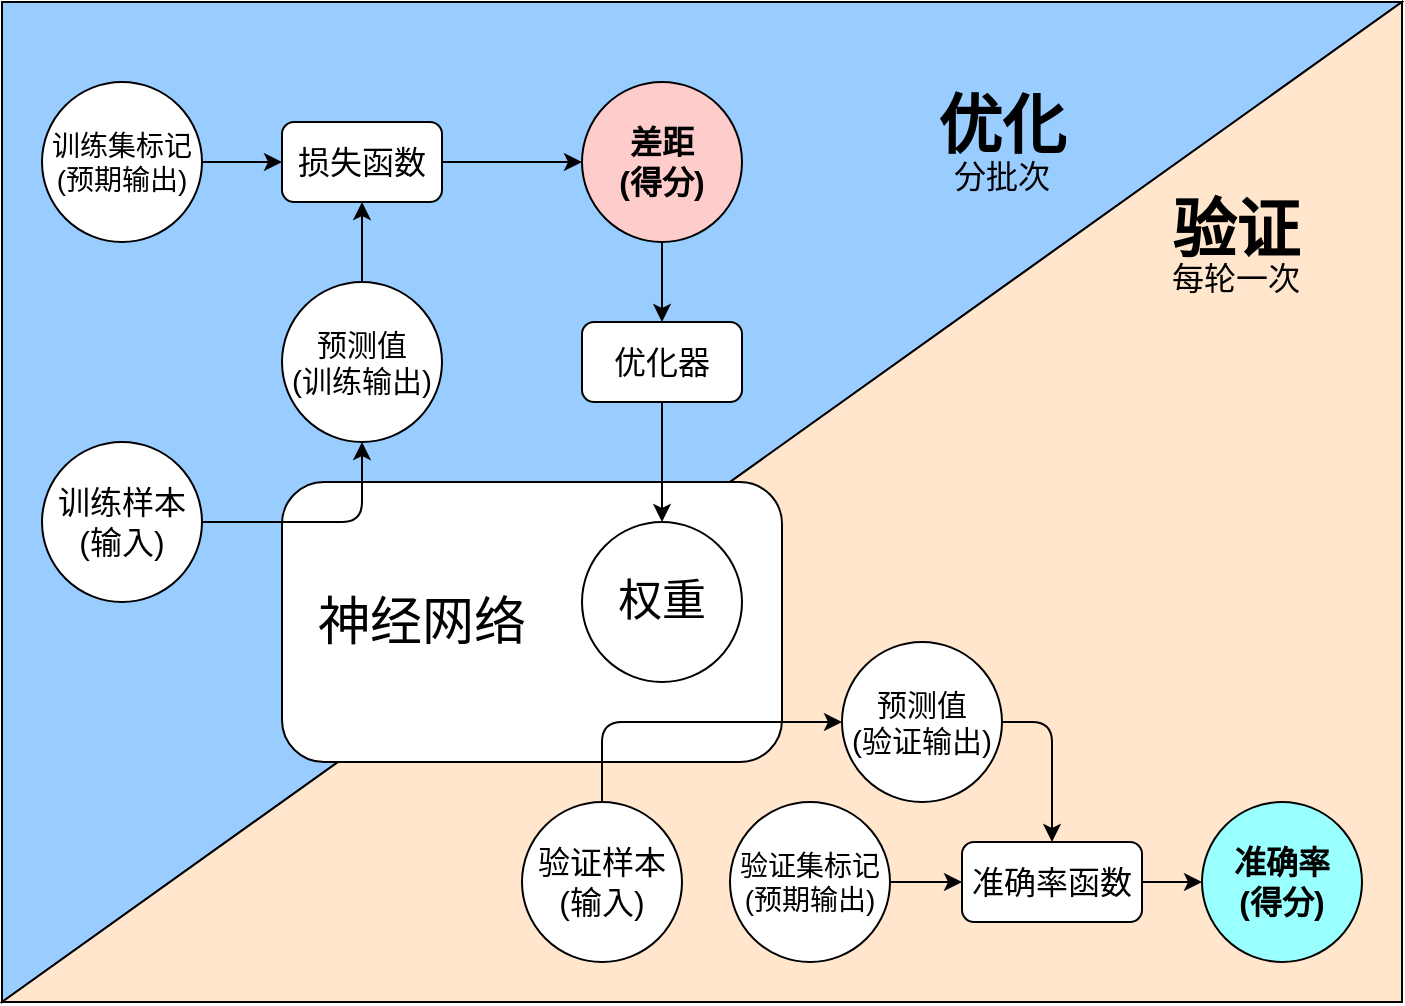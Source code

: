 <mxfile version="12.2.6" pages="1"><diagram id="XeNHJYpJTVaFCBRhsZYl" name="Page-1"><mxGraphModel dx="1662" dy="669" grid="1" gridSize="10" guides="1" tooltips="1" connect="1" arrows="1" fold="1" page="1" pageScale="1" pageWidth="1169" pageHeight="827" math="0" shadow="0"><root><mxCell id="0"/><mxCell id="1" parent="0"/><mxCell id="T9JH5PNQMjvt5Tlnyy46-61" value="" style="shape=manualInput;whiteSpace=wrap;html=1;fillColor=#99CCFF;size=500;direction=west;" parent="1" vertex="1"><mxGeometry x="140" y="60" width="700" height="500" as="geometry"/></mxCell><mxCell id="T9JH5PNQMjvt5Tlnyy46-60" value="" style="shape=manualInput;whiteSpace=wrap;html=1;fillColor=#FFE6CC;size=500;" parent="1" vertex="1"><mxGeometry x="140" y="60" width="700" height="500" as="geometry"/></mxCell><mxCell id="T9JH5PNQMjvt5Tlnyy46-29" value="" style="rounded=1;whiteSpace=wrap;html=1;fillColor=#FFFFFF;" parent="1" vertex="1"><mxGeometry x="280" y="300" width="250" height="140" as="geometry"/></mxCell><mxCell id="T9JH5PNQMjvt5Tlnyy46-5" value="训练样本&lt;br style=&quot;font-size: 16px;&quot;&gt;(输入)" style="ellipse;whiteSpace=wrap;html=1;aspect=fixed;fontSize=16;" parent="1" vertex="1"><mxGeometry x="160" y="280" width="80" height="80" as="geometry"/></mxCell><mxCell id="T9JH5PNQMjvt5Tlnyy46-11" style="edgeStyle=none;rounded=0;orthogonalLoop=1;jettySize=auto;html=1;exitX=0.5;exitY=0;exitDx=0;exitDy=0;entryX=0.5;entryY=1;entryDx=0;entryDy=0;" parent="1" source="T9JH5PNQMjvt5Tlnyy46-6" target="T9JH5PNQMjvt5Tlnyy46-47" edge="1"><mxGeometry relative="1" as="geometry"/></mxCell><mxCell id="T9JH5PNQMjvt5Tlnyy46-6" value="预测值&lt;br style=&quot;font-size: 15px;&quot;&gt;(训练输出)" style="ellipse;whiteSpace=wrap;html=1;aspect=fixed;fontSize=15;" parent="1" vertex="1"><mxGeometry x="280" y="200" width="80" height="80" as="geometry"/></mxCell><mxCell id="T9JH5PNQMjvt5Tlnyy46-10" style="edgeStyle=none;rounded=0;orthogonalLoop=1;jettySize=auto;html=1;exitX=1;exitY=0.5;exitDx=0;exitDy=0;entryX=0;entryY=0.5;entryDx=0;entryDy=0;" parent="1" source="T9JH5PNQMjvt5Tlnyy46-47" target="T9JH5PNQMjvt5Tlnyy46-9" edge="1"><mxGeometry relative="1" as="geometry"/></mxCell><mxCell id="T9JH5PNQMjvt5Tlnyy46-7" value="训练集标记&lt;br style=&quot;font-size: 14px;&quot;&gt;(预期输出)" style="ellipse;whiteSpace=wrap;html=1;aspect=fixed;fontSize=14;" parent="1" vertex="1"><mxGeometry x="160" y="100" width="80" height="80" as="geometry"/></mxCell><mxCell id="T9JH5PNQMjvt5Tlnyy46-9" value="差距&lt;br style=&quot;font-size: 16px&quot;&gt;(得分)" style="ellipse;whiteSpace=wrap;html=1;aspect=fixed;fontSize=16;fillColor=#FFCCCC;fontStyle=1" parent="1" vertex="1"><mxGeometry x="430" y="100" width="80" height="80" as="geometry"/></mxCell><mxCell id="T9JH5PNQMjvt5Tlnyy46-12" value="权重" style="ellipse;whiteSpace=wrap;html=1;aspect=fixed;fontSize=22;" parent="1" vertex="1"><mxGeometry x="430" y="320" width="80" height="80" as="geometry"/></mxCell><mxCell id="T9JH5PNQMjvt5Tlnyy46-25" style="edgeStyle=none;rounded=0;orthogonalLoop=1;jettySize=auto;html=1;exitX=0;exitY=0;exitDx=0;exitDy=0;" parent="1" source="T9JH5PNQMjvt5Tlnyy46-5" target="T9JH5PNQMjvt5Tlnyy46-5" edge="1"><mxGeometry relative="1" as="geometry"/></mxCell><mxCell id="T9JH5PNQMjvt5Tlnyy46-31" value="神经网络" style="text;html=1;strokeColor=none;fillColor=none;align=center;verticalAlign=middle;whiteSpace=wrap;rounded=0;fontSize=26;" parent="1" vertex="1"><mxGeometry x="290" y="360" width="120" height="20" as="geometry"/></mxCell><mxCell id="T9JH5PNQMjvt5Tlnyy46-32" value="" style="endArrow=classic;html=1;entryX=0.5;entryY=1;entryDx=0;entryDy=0;edgeStyle=orthogonalEdgeStyle;exitX=1;exitY=0.5;exitDx=0;exitDy=0;" parent="1" source="T9JH5PNQMjvt5Tlnyy46-5" target="T9JH5PNQMjvt5Tlnyy46-6" edge="1"><mxGeometry width="50" height="50" relative="1" as="geometry"><mxPoint x="280" y="360" as="sourcePoint"/><mxPoint x="170" y="430" as="targetPoint"/><Array as="points"><mxPoint x="320" y="320"/></Array></mxGeometry></mxCell><mxCell id="T9JH5PNQMjvt5Tlnyy46-33" value="验证样本&lt;br style=&quot;font-size: 16px&quot;&gt;(输入)" style="ellipse;whiteSpace=wrap;html=1;aspect=fixed;fontSize=16;" parent="1" vertex="1"><mxGeometry x="400" y="460" width="80" height="80" as="geometry"/></mxCell><mxCell id="T9JH5PNQMjvt5Tlnyy46-56" style="edgeStyle=orthogonalEdgeStyle;rounded=0;orthogonalLoop=1;jettySize=auto;html=1;exitX=1;exitY=0.5;exitDx=0;exitDy=0;entryX=0;entryY=0.5;entryDx=0;entryDy=0;" parent="1" source="T9JH5PNQMjvt5Tlnyy46-34" target="T9JH5PNQMjvt5Tlnyy46-55" edge="1"><mxGeometry relative="1" as="geometry"/></mxCell><mxCell id="T9JH5PNQMjvt5Tlnyy46-34" value="验证集标记&lt;br style=&quot;font-size: 14px&quot;&gt;(预期输出)" style="ellipse;whiteSpace=wrap;html=1;aspect=fixed;fontSize=14;" parent="1" vertex="1"><mxGeometry x="504" y="460" width="80" height="80" as="geometry"/></mxCell><mxCell id="T9JH5PNQMjvt5Tlnyy46-35" value="" style="endArrow=classic;html=1;exitX=0.5;exitY=0;exitDx=0;exitDy=0;edgeStyle=orthogonalEdgeStyle;entryX=0;entryY=0.5;entryDx=0;entryDy=0;" parent="1" source="T9JH5PNQMjvt5Tlnyy46-33" target="T9JH5PNQMjvt5Tlnyy46-36" edge="1"><mxGeometry width="50" height="50" relative="1" as="geometry"><mxPoint x="200" y="630" as="sourcePoint"/><mxPoint x="320" y="450" as="targetPoint"/></mxGeometry></mxCell><mxCell id="T9JH5PNQMjvt5Tlnyy46-36" value="预测值&lt;br style=&quot;font-size: 15px&quot;&gt;(验证输出)" style="ellipse;whiteSpace=wrap;html=1;aspect=fixed;fontSize=15;" parent="1" vertex="1"><mxGeometry x="560" y="380" width="80" height="80" as="geometry"/></mxCell><mxCell id="T9JH5PNQMjvt5Tlnyy46-37" value="准确率&lt;br style=&quot;font-size: 16px&quot;&gt;(得分)" style="ellipse;whiteSpace=wrap;html=1;aspect=fixed;fontSize=16;fillColor=#99FFFF;fontStyle=1" parent="1" vertex="1"><mxGeometry x="740" y="460" width="80" height="80" as="geometry"/></mxCell><mxCell id="T9JH5PNQMjvt5Tlnyy46-47" value="损失函数" style="rounded=1;whiteSpace=wrap;html=1;fillColor=#FFFFFF;fontSize=16;" parent="1" vertex="1"><mxGeometry x="280" y="120" width="80" height="40" as="geometry"/></mxCell><mxCell id="T9JH5PNQMjvt5Tlnyy46-48" style="edgeStyle=none;rounded=0;orthogonalLoop=1;jettySize=auto;html=1;exitX=1;exitY=0.5;exitDx=0;exitDy=0;entryX=0;entryY=0.5;entryDx=0;entryDy=0;" parent="1" source="T9JH5PNQMjvt5Tlnyy46-7" target="T9JH5PNQMjvt5Tlnyy46-47" edge="1"><mxGeometry relative="1" as="geometry"><mxPoint x="240" y="120.0" as="sourcePoint"/><mxPoint x="400.0" y="120.0" as="targetPoint"/></mxGeometry></mxCell><mxCell id="T9JH5PNQMjvt5Tlnyy46-50" style="edgeStyle=none;rounded=0;orthogonalLoop=1;jettySize=auto;html=1;exitX=0.5;exitY=1;exitDx=0;exitDy=0;" parent="1" source="T9JH5PNQMjvt5Tlnyy46-49" target="T9JH5PNQMjvt5Tlnyy46-12" edge="1"><mxGeometry relative="1" as="geometry"/></mxCell><mxCell id="T9JH5PNQMjvt5Tlnyy46-49" value="优化器" style="rounded=1;whiteSpace=wrap;html=1;fillColor=#FFFFFF;fontSize=16;" parent="1" vertex="1"><mxGeometry x="430" y="220" width="80" height="40" as="geometry"/></mxCell><mxCell id="T9JH5PNQMjvt5Tlnyy46-54" value="" style="endArrow=classic;html=1;entryX=0.5;entryY=0;entryDx=0;entryDy=0;exitX=0.5;exitY=1;exitDx=0;exitDy=0;edgeStyle=orthogonalEdgeStyle;" parent="1" source="T9JH5PNQMjvt5Tlnyy46-9" target="T9JH5PNQMjvt5Tlnyy46-49" edge="1"><mxGeometry width="50" height="50" relative="1" as="geometry"><mxPoint x="160" y="610" as="sourcePoint"/><mxPoint x="560.0" y="199.714" as="targetPoint"/></mxGeometry></mxCell><mxCell id="T9JH5PNQMjvt5Tlnyy46-58" style="edgeStyle=orthogonalEdgeStyle;rounded=0;orthogonalLoop=1;jettySize=auto;html=1;exitX=1;exitY=0.5;exitDx=0;exitDy=0;entryX=0;entryY=0.5;entryDx=0;entryDy=0;" parent="1" source="T9JH5PNQMjvt5Tlnyy46-55" target="T9JH5PNQMjvt5Tlnyy46-37" edge="1"><mxGeometry relative="1" as="geometry"/></mxCell><mxCell id="T9JH5PNQMjvt5Tlnyy46-55" value="准确率函数" style="rounded=1;whiteSpace=wrap;html=1;fillColor=#FFFFFF;fontSize=16;" parent="1" vertex="1"><mxGeometry x="620" y="480" width="90" height="40" as="geometry"/></mxCell><mxCell id="T9JH5PNQMjvt5Tlnyy46-57" value="" style="endArrow=classic;html=1;exitX=1;exitY=0.5;exitDx=0;exitDy=0;entryX=0.5;entryY=0;entryDx=0;entryDy=0;edgeStyle=orthogonalEdgeStyle;" parent="1" source="T9JH5PNQMjvt5Tlnyy46-36" target="T9JH5PNQMjvt5Tlnyy46-55" edge="1"><mxGeometry width="50" height="50" relative="1" as="geometry"><mxPoint x="160" y="610" as="sourcePoint"/><mxPoint x="210" y="560" as="targetPoint"/></mxGeometry></mxCell><mxCell id="T9JH5PNQMjvt5Tlnyy46-67" value="&lt;h1 style=&quot;line-height: 10%&quot;&gt;优化&lt;/h1&gt;&lt;p style=&quot;line-height: 20%&quot;&gt;分批次&lt;/p&gt;" style="text;html=1;strokeColor=none;fillColor=none;spacing=5;spacingTop=-20;whiteSpace=wrap;overflow=hidden;rounded=0;fontSize=16;align=center;" parent="1" vertex="1"><mxGeometry x="600" y="110" width="80" height="50" as="geometry"/></mxCell><mxCell id="T9JH5PNQMjvt5Tlnyy46-68" value="&lt;h1 style=&quot;line-height: 20%&quot;&gt;验证&lt;/h1&gt;&lt;p style=&quot;line-height: 0%&quot;&gt;每轮一次&lt;/p&gt;" style="text;html=1;strokeColor=none;fillColor=none;spacing=5;spacingTop=-20;whiteSpace=wrap;overflow=hidden;rounded=0;fontSize=16;align=center;" parent="1" vertex="1"><mxGeometry x="717" y="160" width="80" height="50" as="geometry"/></mxCell></root></mxGraphModel></diagram></mxfile>
